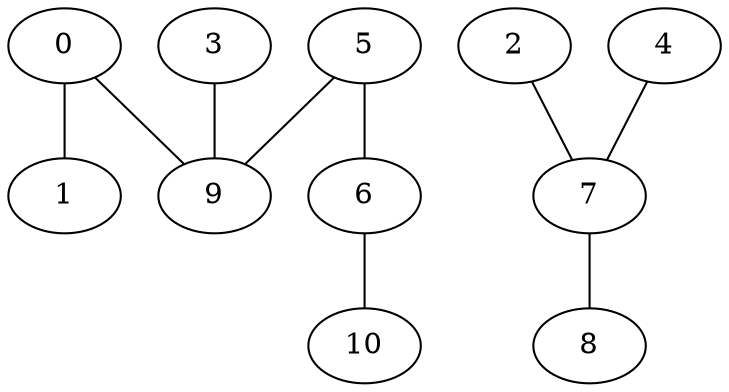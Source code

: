 graph "sampletest150-mod3_image6.bmp" {
	0	 [type=corner,
		x=344,
		y=276];
	1	 [type=endpoint,
		x=343,
		y=501];
	0 -- 1	 [angle0="-1.57",
		frequency=1,
		type0=line];
	9	 [type=intersection,
		x=342,
		y=250];
	0 -- 9	 [angle0="1.49",
		frequency=1,
		type0=line];
	2	 [type=endpoint,
		x=183,
		y=6];
	7	 [type=intersection,
		x=193,
		y=251];
	2 -- 7	 [angle0="1.53",
		frequency=1,
		type0=line];
	3	 [type=endpoint,
		x=402,
		y=261];
	3 -- 9	 [angle0=".18",
		frequency=1,
		type0=line];
	4	 [type=endpoint,
		x=122,
		y=264];
	4 -- 7	 [angle0="-.18",
		frequency=1,
		type0=line];
	5	 [type=corner,
		x=339,
		y=243];
	6	 [type=corner,
		x=347,
		y=17];
	5 -- 6	 [angle0="-1.54",
		frequency=1,
		type0=line];
	5 -- 9	 [angle0="1.17",
		frequency=1,
		type0=line];
	10	 [type=endpoint,
		x=348,
		y=80];
	6 -- 10	 [angle0="1.55",
		frequency=1,
		type0=line];
	8	 [type=endpoint,
		x=198,
		y=495];
	7 -- 8	 [angle0="1.55",
		frequency=1,
		type0=line];
}
